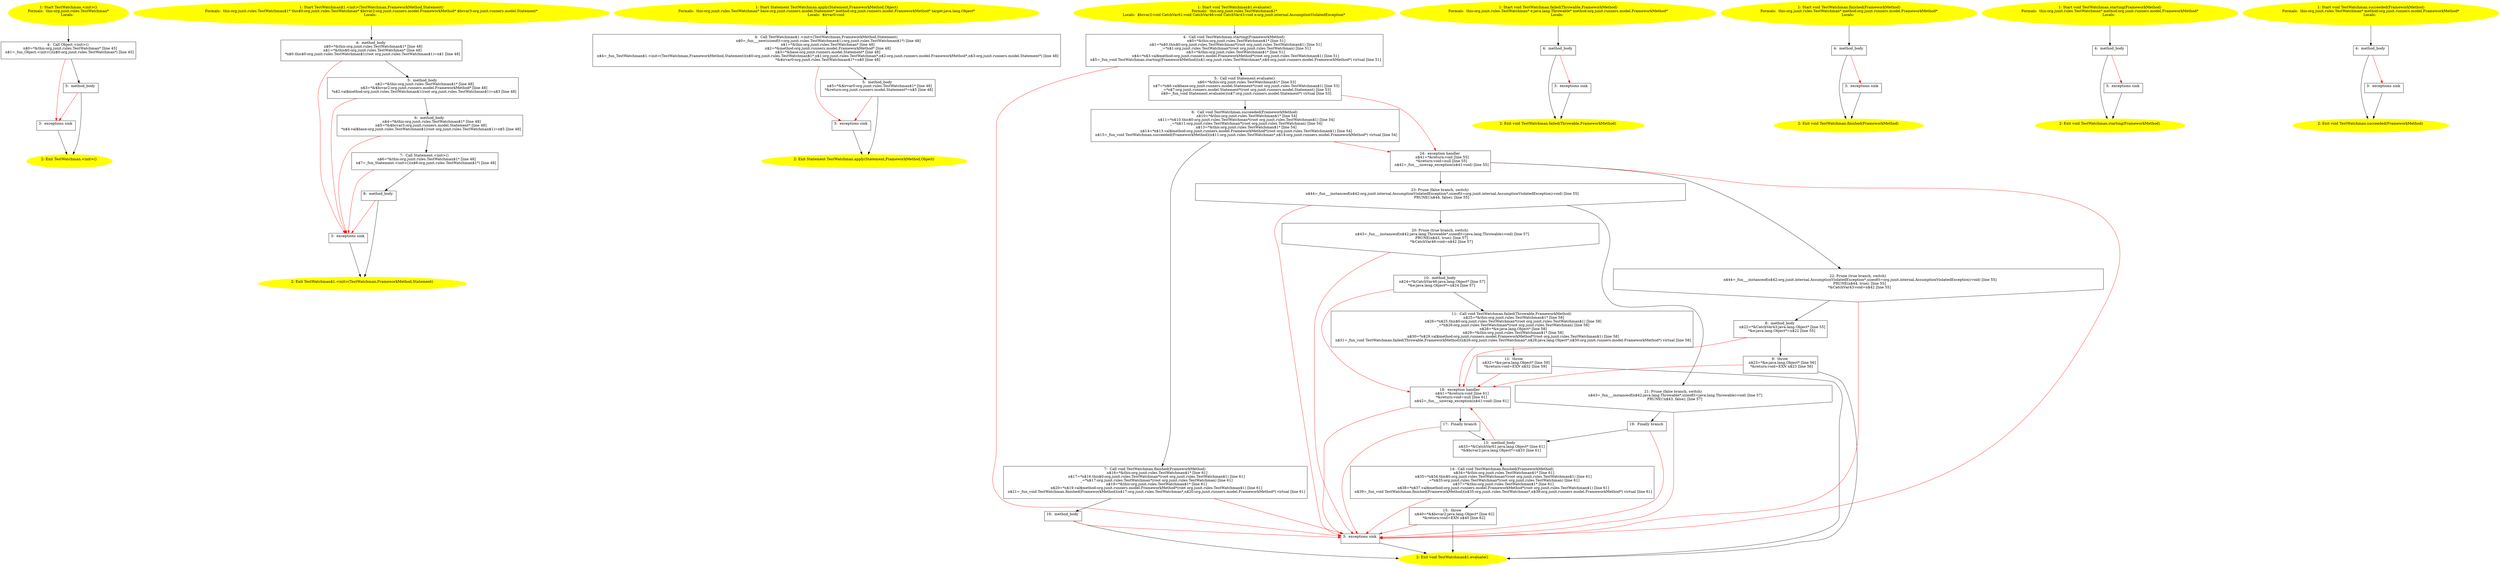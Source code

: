 /* @generated */
digraph cfg {
"org.junit.rules.TestWatchman.<init>().084f88961374d99ecfb2dfb4d00c2a41_1" [label="1: Start TestWatchman.<init>()\nFormals:  this:org.junit.rules.TestWatchman*\nLocals:  \n  " color=yellow style=filled]
	

	 "org.junit.rules.TestWatchman.<init>().084f88961374d99ecfb2dfb4d00c2a41_1" -> "org.junit.rules.TestWatchman.<init>().084f88961374d99ecfb2dfb4d00c2a41_4" ;
"org.junit.rules.TestWatchman.<init>().084f88961374d99ecfb2dfb4d00c2a41_2" [label="2: Exit TestWatchman.<init>() \n  " color=yellow style=filled]
	

"org.junit.rules.TestWatchman.<init>().084f88961374d99ecfb2dfb4d00c2a41_3" [label="3:  exceptions sink \n  " shape="box"]
	

	 "org.junit.rules.TestWatchman.<init>().084f88961374d99ecfb2dfb4d00c2a41_3" -> "org.junit.rules.TestWatchman.<init>().084f88961374d99ecfb2dfb4d00c2a41_2" ;
"org.junit.rules.TestWatchman.<init>().084f88961374d99ecfb2dfb4d00c2a41_4" [label="4:  Call Object.<init>() \n   n$0=*&this:org.junit.rules.TestWatchman* [line 45]\n  n$1=_fun_Object.<init>()(n$0:org.junit.rules.TestWatchman*) [line 45]\n " shape="box"]
	

	 "org.junit.rules.TestWatchman.<init>().084f88961374d99ecfb2dfb4d00c2a41_4" -> "org.junit.rules.TestWatchman.<init>().084f88961374d99ecfb2dfb4d00c2a41_5" ;
	 "org.junit.rules.TestWatchman.<init>().084f88961374d99ecfb2dfb4d00c2a41_4" -> "org.junit.rules.TestWatchman.<init>().084f88961374d99ecfb2dfb4d00c2a41_3" [color="red" ];
"org.junit.rules.TestWatchman.<init>().084f88961374d99ecfb2dfb4d00c2a41_5" [label="5:  method_body \n  " shape="box"]
	

	 "org.junit.rules.TestWatchman.<init>().084f88961374d99ecfb2dfb4d00c2a41_5" -> "org.junit.rules.TestWatchman.<init>().084f88961374d99ecfb2dfb4d00c2a41_2" ;
	 "org.junit.rules.TestWatchman.<init>().084f88961374d99ecfb2dfb4d00c2a41_5" -> "org.junit.rules.TestWatchman.<init>().084f88961374d99ecfb2dfb4d00c2a41_3" [color="red" ];
"org.junit.rules.TestWatchman$1.<init>(org.junit.rules.TestWatchman,org.junit.runners.model.Framework.6ad9d8ccc34576c62bf34e651a272c2e_1" [label="1: Start TestWatchman$1.<init>(TestWatchman,FrameworkMethod,Statement)\nFormals:  this:org.junit.rules.TestWatchman$1* this$0:org.junit.rules.TestWatchman* $bcvar2:org.junit.runners.model.FrameworkMethod* $bcvar3:org.junit.runners.model.Statement*\nLocals:  \n  " color=yellow style=filled]
	

	 "org.junit.rules.TestWatchman$1.<init>(org.junit.rules.TestWatchman,org.junit.runners.model.Framework.6ad9d8ccc34576c62bf34e651a272c2e_1" -> "org.junit.rules.TestWatchman$1.<init>(org.junit.rules.TestWatchman,org.junit.runners.model.Framework.6ad9d8ccc34576c62bf34e651a272c2e_4" ;
"org.junit.rules.TestWatchman$1.<init>(org.junit.rules.TestWatchman,org.junit.runners.model.Framework.6ad9d8ccc34576c62bf34e651a272c2e_2" [label="2: Exit TestWatchman$1.<init>(TestWatchman,FrameworkMethod,Statement) \n  " color=yellow style=filled]
	

"org.junit.rules.TestWatchman$1.<init>(org.junit.rules.TestWatchman,org.junit.runners.model.Framework.6ad9d8ccc34576c62bf34e651a272c2e_3" [label="3:  exceptions sink \n  " shape="box"]
	

	 "org.junit.rules.TestWatchman$1.<init>(org.junit.rules.TestWatchman,org.junit.runners.model.Framework.6ad9d8ccc34576c62bf34e651a272c2e_3" -> "org.junit.rules.TestWatchman$1.<init>(org.junit.rules.TestWatchman,org.junit.runners.model.Framework.6ad9d8ccc34576c62bf34e651a272c2e_2" ;
"org.junit.rules.TestWatchman$1.<init>(org.junit.rules.TestWatchman,org.junit.runners.model.Framework.6ad9d8ccc34576c62bf34e651a272c2e_4" [label="4:  method_body \n   n$0=*&this:org.junit.rules.TestWatchman$1* [line 48]\n  n$1=*&this$0:org.junit.rules.TestWatchman* [line 48]\n  *n$0.this$0:org.junit.rules.TestWatchman$1(root org.junit.rules.TestWatchman$1)=n$1 [line 48]\n " shape="box"]
	

	 "org.junit.rules.TestWatchman$1.<init>(org.junit.rules.TestWatchman,org.junit.runners.model.Framework.6ad9d8ccc34576c62bf34e651a272c2e_4" -> "org.junit.rules.TestWatchman$1.<init>(org.junit.rules.TestWatchman,org.junit.runners.model.Framework.6ad9d8ccc34576c62bf34e651a272c2e_5" ;
	 "org.junit.rules.TestWatchman$1.<init>(org.junit.rules.TestWatchman,org.junit.runners.model.Framework.6ad9d8ccc34576c62bf34e651a272c2e_4" -> "org.junit.rules.TestWatchman$1.<init>(org.junit.rules.TestWatchman,org.junit.runners.model.Framework.6ad9d8ccc34576c62bf34e651a272c2e_3" [color="red" ];
"org.junit.rules.TestWatchman$1.<init>(org.junit.rules.TestWatchman,org.junit.runners.model.Framework.6ad9d8ccc34576c62bf34e651a272c2e_5" [label="5:  method_body \n   n$2=*&this:org.junit.rules.TestWatchman$1* [line 48]\n  n$3=*&$bcvar2:org.junit.runners.model.FrameworkMethod* [line 48]\n  *n$2.val$method:org.junit.rules.TestWatchman$1(root org.junit.rules.TestWatchman$1)=n$3 [line 48]\n " shape="box"]
	

	 "org.junit.rules.TestWatchman$1.<init>(org.junit.rules.TestWatchman,org.junit.runners.model.Framework.6ad9d8ccc34576c62bf34e651a272c2e_5" -> "org.junit.rules.TestWatchman$1.<init>(org.junit.rules.TestWatchman,org.junit.runners.model.Framework.6ad9d8ccc34576c62bf34e651a272c2e_6" ;
	 "org.junit.rules.TestWatchman$1.<init>(org.junit.rules.TestWatchman,org.junit.runners.model.Framework.6ad9d8ccc34576c62bf34e651a272c2e_5" -> "org.junit.rules.TestWatchman$1.<init>(org.junit.rules.TestWatchman,org.junit.runners.model.Framework.6ad9d8ccc34576c62bf34e651a272c2e_3" [color="red" ];
"org.junit.rules.TestWatchman$1.<init>(org.junit.rules.TestWatchman,org.junit.runners.model.Framework.6ad9d8ccc34576c62bf34e651a272c2e_6" [label="6:  method_body \n   n$4=*&this:org.junit.rules.TestWatchman$1* [line 48]\n  n$5=*&$bcvar3:org.junit.runners.model.Statement* [line 48]\n  *n$4.val$base:org.junit.rules.TestWatchman$1(root org.junit.rules.TestWatchman$1)=n$5 [line 48]\n " shape="box"]
	

	 "org.junit.rules.TestWatchman$1.<init>(org.junit.rules.TestWatchman,org.junit.runners.model.Framework.6ad9d8ccc34576c62bf34e651a272c2e_6" -> "org.junit.rules.TestWatchman$1.<init>(org.junit.rules.TestWatchman,org.junit.runners.model.Framework.6ad9d8ccc34576c62bf34e651a272c2e_7" ;
	 "org.junit.rules.TestWatchman$1.<init>(org.junit.rules.TestWatchman,org.junit.runners.model.Framework.6ad9d8ccc34576c62bf34e651a272c2e_6" -> "org.junit.rules.TestWatchman$1.<init>(org.junit.rules.TestWatchman,org.junit.runners.model.Framework.6ad9d8ccc34576c62bf34e651a272c2e_3" [color="red" ];
"org.junit.rules.TestWatchman$1.<init>(org.junit.rules.TestWatchman,org.junit.runners.model.Framework.6ad9d8ccc34576c62bf34e651a272c2e_7" [label="7:  Call Statement.<init>() \n   n$6=*&this:org.junit.rules.TestWatchman$1* [line 48]\n  n$7=_fun_Statement.<init>()(n$6:org.junit.rules.TestWatchman$1*) [line 48]\n " shape="box"]
	

	 "org.junit.rules.TestWatchman$1.<init>(org.junit.rules.TestWatchman,org.junit.runners.model.Framework.6ad9d8ccc34576c62bf34e651a272c2e_7" -> "org.junit.rules.TestWatchman$1.<init>(org.junit.rules.TestWatchman,org.junit.runners.model.Framework.6ad9d8ccc34576c62bf34e651a272c2e_8" ;
	 "org.junit.rules.TestWatchman$1.<init>(org.junit.rules.TestWatchman,org.junit.runners.model.Framework.6ad9d8ccc34576c62bf34e651a272c2e_7" -> "org.junit.rules.TestWatchman$1.<init>(org.junit.rules.TestWatchman,org.junit.runners.model.Framework.6ad9d8ccc34576c62bf34e651a272c2e_3" [color="red" ];
"org.junit.rules.TestWatchman$1.<init>(org.junit.rules.TestWatchman,org.junit.runners.model.Framework.6ad9d8ccc34576c62bf34e651a272c2e_8" [label="8:  method_body \n  " shape="box"]
	

	 "org.junit.rules.TestWatchman$1.<init>(org.junit.rules.TestWatchman,org.junit.runners.model.Framework.6ad9d8ccc34576c62bf34e651a272c2e_8" -> "org.junit.rules.TestWatchman$1.<init>(org.junit.rules.TestWatchman,org.junit.runners.model.Framework.6ad9d8ccc34576c62bf34e651a272c2e_2" ;
	 "org.junit.rules.TestWatchman$1.<init>(org.junit.rules.TestWatchman,org.junit.runners.model.Framework.6ad9d8ccc34576c62bf34e651a272c2e_8" -> "org.junit.rules.TestWatchman$1.<init>(org.junit.rules.TestWatchman,org.junit.runners.model.Framework.6ad9d8ccc34576c62bf34e651a272c2e_3" [color="red" ];
"org.junit.rules.TestWatchman.apply(org.junit.runners.model.Statement,org.junit.runners.model.Framewo.5776e717fffd7d21b327eabfb11cf9f4_1" [label="1: Start Statement TestWatchman.apply(Statement,FrameworkMethod,Object)\nFormals:  this:org.junit.rules.TestWatchman* base:org.junit.runners.model.Statement* method:org.junit.runners.model.FrameworkMethod* target:java.lang.Object*\nLocals:  $irvar0:void \n  " color=yellow style=filled]
	

	 "org.junit.rules.TestWatchman.apply(org.junit.runners.model.Statement,org.junit.runners.model.Framewo.5776e717fffd7d21b327eabfb11cf9f4_1" -> "org.junit.rules.TestWatchman.apply(org.junit.runners.model.Statement,org.junit.runners.model.Framewo.5776e717fffd7d21b327eabfb11cf9f4_4" ;
"org.junit.rules.TestWatchman.apply(org.junit.runners.model.Statement,org.junit.runners.model.Framewo.5776e717fffd7d21b327eabfb11cf9f4_2" [label="2: Exit Statement TestWatchman.apply(Statement,FrameworkMethod,Object) \n  " color=yellow style=filled]
	

"org.junit.rules.TestWatchman.apply(org.junit.runners.model.Statement,org.junit.runners.model.Framewo.5776e717fffd7d21b327eabfb11cf9f4_3" [label="3:  exceptions sink \n  " shape="box"]
	

	 "org.junit.rules.TestWatchman.apply(org.junit.runners.model.Statement,org.junit.runners.model.Framewo.5776e717fffd7d21b327eabfb11cf9f4_3" -> "org.junit.rules.TestWatchman.apply(org.junit.runners.model.Statement,org.junit.runners.model.Framewo.5776e717fffd7d21b327eabfb11cf9f4_2" ;
"org.junit.rules.TestWatchman.apply(org.junit.runners.model.Statement,org.junit.runners.model.Framewo.5776e717fffd7d21b327eabfb11cf9f4_4" [label="4:  Call TestWatchman$1.<init>(TestWatchman,FrameworkMethod,Statement) \n   n$0=_fun___new(sizeof(t=org.junit.rules.TestWatchman$1):org.junit.rules.TestWatchman$1*) [line 48]\n  n$1=*&this:org.junit.rules.TestWatchman* [line 48]\n  n$2=*&method:org.junit.runners.model.FrameworkMethod* [line 48]\n  n$3=*&base:org.junit.runners.model.Statement* [line 48]\n  n$4=_fun_TestWatchman$1.<init>(TestWatchman,FrameworkMethod,Statement)(n$0:org.junit.rules.TestWatchman$1*,n$1:org.junit.rules.TestWatchman*,n$2:org.junit.runners.model.FrameworkMethod*,n$3:org.junit.runners.model.Statement*) [line 48]\n  *&$irvar0:org.junit.rules.TestWatchman$1*=n$0 [line 48]\n " shape="box"]
	

	 "org.junit.rules.TestWatchman.apply(org.junit.runners.model.Statement,org.junit.runners.model.Framewo.5776e717fffd7d21b327eabfb11cf9f4_4" -> "org.junit.rules.TestWatchman.apply(org.junit.runners.model.Statement,org.junit.runners.model.Framewo.5776e717fffd7d21b327eabfb11cf9f4_5" ;
	 "org.junit.rules.TestWatchman.apply(org.junit.runners.model.Statement,org.junit.runners.model.Framewo.5776e717fffd7d21b327eabfb11cf9f4_4" -> "org.junit.rules.TestWatchman.apply(org.junit.runners.model.Statement,org.junit.runners.model.Framewo.5776e717fffd7d21b327eabfb11cf9f4_3" [color="red" ];
"org.junit.rules.TestWatchman.apply(org.junit.runners.model.Statement,org.junit.runners.model.Framewo.5776e717fffd7d21b327eabfb11cf9f4_5" [label="5:  method_body \n   n$5=*&$irvar0:org.junit.rules.TestWatchman$1* [line 48]\n  *&return:org.junit.runners.model.Statement*=n$5 [line 48]\n " shape="box"]
	

	 "org.junit.rules.TestWatchman.apply(org.junit.runners.model.Statement,org.junit.runners.model.Framewo.5776e717fffd7d21b327eabfb11cf9f4_5" -> "org.junit.rules.TestWatchman.apply(org.junit.runners.model.Statement,org.junit.runners.model.Framewo.5776e717fffd7d21b327eabfb11cf9f4_2" ;
	 "org.junit.rules.TestWatchman.apply(org.junit.runners.model.Statement,org.junit.runners.model.Framewo.5776e717fffd7d21b327eabfb11cf9f4_5" -> "org.junit.rules.TestWatchman.apply(org.junit.runners.model.Statement,org.junit.runners.model.Framewo.5776e717fffd7d21b327eabfb11cf9f4_3" [color="red" ];
"org.junit.rules.TestWatchman$1.evaluate():void.026558d547cc88d49ee2a0748faa47e5_1" [label="1: Start void TestWatchman$1.evaluate()\nFormals:  this:org.junit.rules.TestWatchman$1*\nLocals:  $bcvar2:void CatchVar61:void CatchVar46:void CatchVar43:void e:org.junit.internal.AssumptionViolatedException* \n  " color=yellow style=filled]
	

	 "org.junit.rules.TestWatchman$1.evaluate():void.026558d547cc88d49ee2a0748faa47e5_1" -> "org.junit.rules.TestWatchman$1.evaluate():void.026558d547cc88d49ee2a0748faa47e5_4" ;
"org.junit.rules.TestWatchman$1.evaluate():void.026558d547cc88d49ee2a0748faa47e5_2" [label="2: Exit void TestWatchman$1.evaluate() \n  " color=yellow style=filled]
	

"org.junit.rules.TestWatchman$1.evaluate():void.026558d547cc88d49ee2a0748faa47e5_3" [label="3:  exceptions sink \n  " shape="box"]
	

	 "org.junit.rules.TestWatchman$1.evaluate():void.026558d547cc88d49ee2a0748faa47e5_3" -> "org.junit.rules.TestWatchman$1.evaluate():void.026558d547cc88d49ee2a0748faa47e5_2" ;
"org.junit.rules.TestWatchman$1.evaluate():void.026558d547cc88d49ee2a0748faa47e5_4" [label="4:  Call void TestWatchman.starting(FrameworkMethod) \n   n$0=*&this:org.junit.rules.TestWatchman$1* [line 51]\n  n$1=*n$0.this$0:org.junit.rules.TestWatchman*(root org.junit.rules.TestWatchman$1) [line 51]\n  _=*n$1:org.junit.rules.TestWatchman*(root org.junit.rules.TestWatchman) [line 51]\n  n$3=*&this:org.junit.rules.TestWatchman$1* [line 51]\n  n$4=*n$3.val$method:org.junit.runners.model.FrameworkMethod*(root org.junit.rules.TestWatchman$1) [line 51]\n  n$5=_fun_void TestWatchman.starting(FrameworkMethod)(n$1:org.junit.rules.TestWatchman*,n$4:org.junit.runners.model.FrameworkMethod*) virtual [line 51]\n " shape="box"]
	

	 "org.junit.rules.TestWatchman$1.evaluate():void.026558d547cc88d49ee2a0748faa47e5_4" -> "org.junit.rules.TestWatchman$1.evaluate():void.026558d547cc88d49ee2a0748faa47e5_5" ;
	 "org.junit.rules.TestWatchman$1.evaluate():void.026558d547cc88d49ee2a0748faa47e5_4" -> "org.junit.rules.TestWatchman$1.evaluate():void.026558d547cc88d49ee2a0748faa47e5_3" [color="red" ];
"org.junit.rules.TestWatchman$1.evaluate():void.026558d547cc88d49ee2a0748faa47e5_5" [label="5:  Call void Statement.evaluate() \n   n$6=*&this:org.junit.rules.TestWatchman$1* [line 53]\n  n$7=*n$6.val$base:org.junit.runners.model.Statement*(root org.junit.rules.TestWatchman$1) [line 53]\n  _=*n$7:org.junit.runners.model.Statement*(root org.junit.runners.model.Statement) [line 53]\n  n$9=_fun_void Statement.evaluate()(n$7:org.junit.runners.model.Statement*) virtual [line 53]\n " shape="box"]
	

	 "org.junit.rules.TestWatchman$1.evaluate():void.026558d547cc88d49ee2a0748faa47e5_5" -> "org.junit.rules.TestWatchman$1.evaluate():void.026558d547cc88d49ee2a0748faa47e5_6" ;
	 "org.junit.rules.TestWatchman$1.evaluate():void.026558d547cc88d49ee2a0748faa47e5_5" -> "org.junit.rules.TestWatchman$1.evaluate():void.026558d547cc88d49ee2a0748faa47e5_24" [color="red" ];
"org.junit.rules.TestWatchman$1.evaluate():void.026558d547cc88d49ee2a0748faa47e5_6" [label="6:  Call void TestWatchman.succeeded(FrameworkMethod) \n   n$10=*&this:org.junit.rules.TestWatchman$1* [line 54]\n  n$11=*n$10.this$0:org.junit.rules.TestWatchman*(root org.junit.rules.TestWatchman$1) [line 54]\n  _=*n$11:org.junit.rules.TestWatchman*(root org.junit.rules.TestWatchman) [line 54]\n  n$13=*&this:org.junit.rules.TestWatchman$1* [line 54]\n  n$14=*n$13.val$method:org.junit.runners.model.FrameworkMethod*(root org.junit.rules.TestWatchman$1) [line 54]\n  n$15=_fun_void TestWatchman.succeeded(FrameworkMethod)(n$11:org.junit.rules.TestWatchman*,n$14:org.junit.runners.model.FrameworkMethod*) virtual [line 54]\n " shape="box"]
	

	 "org.junit.rules.TestWatchman$1.evaluate():void.026558d547cc88d49ee2a0748faa47e5_6" -> "org.junit.rules.TestWatchman$1.evaluate():void.026558d547cc88d49ee2a0748faa47e5_7" ;
	 "org.junit.rules.TestWatchman$1.evaluate():void.026558d547cc88d49ee2a0748faa47e5_6" -> "org.junit.rules.TestWatchman$1.evaluate():void.026558d547cc88d49ee2a0748faa47e5_24" [color="red" ];
"org.junit.rules.TestWatchman$1.evaluate():void.026558d547cc88d49ee2a0748faa47e5_7" [label="7:  Call void TestWatchman.finished(FrameworkMethod) \n   n$16=*&this:org.junit.rules.TestWatchman$1* [line 61]\n  n$17=*n$16.this$0:org.junit.rules.TestWatchman*(root org.junit.rules.TestWatchman$1) [line 61]\n  _=*n$17:org.junit.rules.TestWatchman*(root org.junit.rules.TestWatchman) [line 61]\n  n$19=*&this:org.junit.rules.TestWatchman$1* [line 61]\n  n$20=*n$19.val$method:org.junit.runners.model.FrameworkMethod*(root org.junit.rules.TestWatchman$1) [line 61]\n  n$21=_fun_void TestWatchman.finished(FrameworkMethod)(n$17:org.junit.rules.TestWatchman*,n$20:org.junit.runners.model.FrameworkMethod*) virtual [line 61]\n " shape="box"]
	

	 "org.junit.rules.TestWatchman$1.evaluate():void.026558d547cc88d49ee2a0748faa47e5_7" -> "org.junit.rules.TestWatchman$1.evaluate():void.026558d547cc88d49ee2a0748faa47e5_16" ;
	 "org.junit.rules.TestWatchman$1.evaluate():void.026558d547cc88d49ee2a0748faa47e5_7" -> "org.junit.rules.TestWatchman$1.evaluate():void.026558d547cc88d49ee2a0748faa47e5_3" [color="red" ];
"org.junit.rules.TestWatchman$1.evaluate():void.026558d547cc88d49ee2a0748faa47e5_8" [label="8:  method_body \n   n$22=*&CatchVar43:java.lang.Object* [line 55]\n  *&e:java.lang.Object*=n$22 [line 55]\n " shape="box"]
	

	 "org.junit.rules.TestWatchman$1.evaluate():void.026558d547cc88d49ee2a0748faa47e5_8" -> "org.junit.rules.TestWatchman$1.evaluate():void.026558d547cc88d49ee2a0748faa47e5_9" ;
	 "org.junit.rules.TestWatchman$1.evaluate():void.026558d547cc88d49ee2a0748faa47e5_8" -> "org.junit.rules.TestWatchman$1.evaluate():void.026558d547cc88d49ee2a0748faa47e5_18" [color="red" ];
"org.junit.rules.TestWatchman$1.evaluate():void.026558d547cc88d49ee2a0748faa47e5_9" [label="9:  throw \n   n$23=*&e:java.lang.Object* [line 56]\n  *&return:void=EXN n$23 [line 56]\n " shape="box"]
	

	 "org.junit.rules.TestWatchman$1.evaluate():void.026558d547cc88d49ee2a0748faa47e5_9" -> "org.junit.rules.TestWatchman$1.evaluate():void.026558d547cc88d49ee2a0748faa47e5_2" ;
	 "org.junit.rules.TestWatchman$1.evaluate():void.026558d547cc88d49ee2a0748faa47e5_9" -> "org.junit.rules.TestWatchman$1.evaluate():void.026558d547cc88d49ee2a0748faa47e5_18" [color="red" ];
"org.junit.rules.TestWatchman$1.evaluate():void.026558d547cc88d49ee2a0748faa47e5_10" [label="10:  method_body \n   n$24=*&CatchVar46:java.lang.Object* [line 57]\n  *&e:java.lang.Object*=n$24 [line 57]\n " shape="box"]
	

	 "org.junit.rules.TestWatchman$1.evaluate():void.026558d547cc88d49ee2a0748faa47e5_10" -> "org.junit.rules.TestWatchman$1.evaluate():void.026558d547cc88d49ee2a0748faa47e5_11" ;
	 "org.junit.rules.TestWatchman$1.evaluate():void.026558d547cc88d49ee2a0748faa47e5_10" -> "org.junit.rules.TestWatchman$1.evaluate():void.026558d547cc88d49ee2a0748faa47e5_18" [color="red" ];
"org.junit.rules.TestWatchman$1.evaluate():void.026558d547cc88d49ee2a0748faa47e5_11" [label="11:  Call void TestWatchman.failed(Throwable,FrameworkMethod) \n   n$25=*&this:org.junit.rules.TestWatchman$1* [line 58]\n  n$26=*n$25.this$0:org.junit.rules.TestWatchman*(root org.junit.rules.TestWatchman$1) [line 58]\n  _=*n$26:org.junit.rules.TestWatchman*(root org.junit.rules.TestWatchman) [line 58]\n  n$28=*&e:java.lang.Object* [line 58]\n  n$29=*&this:org.junit.rules.TestWatchman$1* [line 58]\n  n$30=*n$29.val$method:org.junit.runners.model.FrameworkMethod*(root org.junit.rules.TestWatchman$1) [line 58]\n  n$31=_fun_void TestWatchman.failed(Throwable,FrameworkMethod)(n$26:org.junit.rules.TestWatchman*,n$28:java.lang.Object*,n$30:org.junit.runners.model.FrameworkMethod*) virtual [line 58]\n " shape="box"]
	

	 "org.junit.rules.TestWatchman$1.evaluate():void.026558d547cc88d49ee2a0748faa47e5_11" -> "org.junit.rules.TestWatchman$1.evaluate():void.026558d547cc88d49ee2a0748faa47e5_12" ;
	 "org.junit.rules.TestWatchman$1.evaluate():void.026558d547cc88d49ee2a0748faa47e5_11" -> "org.junit.rules.TestWatchman$1.evaluate():void.026558d547cc88d49ee2a0748faa47e5_18" [color="red" ];
"org.junit.rules.TestWatchman$1.evaluate():void.026558d547cc88d49ee2a0748faa47e5_12" [label="12:  throw \n   n$32=*&e:java.lang.Object* [line 59]\n  *&return:void=EXN n$32 [line 59]\n " shape="box"]
	

	 "org.junit.rules.TestWatchman$1.evaluate():void.026558d547cc88d49ee2a0748faa47e5_12" -> "org.junit.rules.TestWatchman$1.evaluate():void.026558d547cc88d49ee2a0748faa47e5_2" ;
	 "org.junit.rules.TestWatchman$1.evaluate():void.026558d547cc88d49ee2a0748faa47e5_12" -> "org.junit.rules.TestWatchman$1.evaluate():void.026558d547cc88d49ee2a0748faa47e5_18" [color="red" ];
"org.junit.rules.TestWatchman$1.evaluate():void.026558d547cc88d49ee2a0748faa47e5_13" [label="13:  method_body \n   n$33=*&CatchVar61:java.lang.Object* [line 61]\n  *&$bcvar2:java.lang.Object*=n$33 [line 61]\n " shape="box"]
	

	 "org.junit.rules.TestWatchman$1.evaluate():void.026558d547cc88d49ee2a0748faa47e5_13" -> "org.junit.rules.TestWatchman$1.evaluate():void.026558d547cc88d49ee2a0748faa47e5_14" ;
	 "org.junit.rules.TestWatchman$1.evaluate():void.026558d547cc88d49ee2a0748faa47e5_13" -> "org.junit.rules.TestWatchman$1.evaluate():void.026558d547cc88d49ee2a0748faa47e5_18" [color="red" ];
"org.junit.rules.TestWatchman$1.evaluate():void.026558d547cc88d49ee2a0748faa47e5_14" [label="14:  Call void TestWatchman.finished(FrameworkMethod) \n   n$34=*&this:org.junit.rules.TestWatchman$1* [line 61]\n  n$35=*n$34.this$0:org.junit.rules.TestWatchman*(root org.junit.rules.TestWatchman$1) [line 61]\n  _=*n$35:org.junit.rules.TestWatchman*(root org.junit.rules.TestWatchman) [line 61]\n  n$37=*&this:org.junit.rules.TestWatchman$1* [line 61]\n  n$38=*n$37.val$method:org.junit.runners.model.FrameworkMethod*(root org.junit.rules.TestWatchman$1) [line 61]\n  n$39=_fun_void TestWatchman.finished(FrameworkMethod)(n$35:org.junit.rules.TestWatchman*,n$38:org.junit.runners.model.FrameworkMethod*) virtual [line 61]\n " shape="box"]
	

	 "org.junit.rules.TestWatchman$1.evaluate():void.026558d547cc88d49ee2a0748faa47e5_14" -> "org.junit.rules.TestWatchman$1.evaluate():void.026558d547cc88d49ee2a0748faa47e5_15" ;
	 "org.junit.rules.TestWatchman$1.evaluate():void.026558d547cc88d49ee2a0748faa47e5_14" -> "org.junit.rules.TestWatchman$1.evaluate():void.026558d547cc88d49ee2a0748faa47e5_3" [color="red" ];
"org.junit.rules.TestWatchman$1.evaluate():void.026558d547cc88d49ee2a0748faa47e5_15" [label="15:  throw \n   n$40=*&$bcvar2:java.lang.Object* [line 62]\n  *&return:void=EXN n$40 [line 62]\n " shape="box"]
	

	 "org.junit.rules.TestWatchman$1.evaluate():void.026558d547cc88d49ee2a0748faa47e5_15" -> "org.junit.rules.TestWatchman$1.evaluate():void.026558d547cc88d49ee2a0748faa47e5_2" ;
	 "org.junit.rules.TestWatchman$1.evaluate():void.026558d547cc88d49ee2a0748faa47e5_15" -> "org.junit.rules.TestWatchman$1.evaluate():void.026558d547cc88d49ee2a0748faa47e5_3" [color="red" ];
"org.junit.rules.TestWatchman$1.evaluate():void.026558d547cc88d49ee2a0748faa47e5_16" [label="16:  method_body \n  " shape="box"]
	

	 "org.junit.rules.TestWatchman$1.evaluate():void.026558d547cc88d49ee2a0748faa47e5_16" -> "org.junit.rules.TestWatchman$1.evaluate():void.026558d547cc88d49ee2a0748faa47e5_2" ;
	 "org.junit.rules.TestWatchman$1.evaluate():void.026558d547cc88d49ee2a0748faa47e5_16" -> "org.junit.rules.TestWatchman$1.evaluate():void.026558d547cc88d49ee2a0748faa47e5_3" [color="red" ];
"org.junit.rules.TestWatchman$1.evaluate():void.026558d547cc88d49ee2a0748faa47e5_17" [label="17:  Finally branch \n  " shape="box"]
	

	 "org.junit.rules.TestWatchman$1.evaluate():void.026558d547cc88d49ee2a0748faa47e5_17" -> "org.junit.rules.TestWatchman$1.evaluate():void.026558d547cc88d49ee2a0748faa47e5_13" ;
	 "org.junit.rules.TestWatchman$1.evaluate():void.026558d547cc88d49ee2a0748faa47e5_17" -> "org.junit.rules.TestWatchman$1.evaluate():void.026558d547cc88d49ee2a0748faa47e5_3" [color="red" ];
"org.junit.rules.TestWatchman$1.evaluate():void.026558d547cc88d49ee2a0748faa47e5_18" [label="18:  exception handler \n   n$41=*&return:void [line 61]\n  *&return:void=null [line 61]\n  n$42=_fun___unwrap_exception(n$41:void) [line 61]\n " shape="box"]
	

	 "org.junit.rules.TestWatchman$1.evaluate():void.026558d547cc88d49ee2a0748faa47e5_18" -> "org.junit.rules.TestWatchman$1.evaluate():void.026558d547cc88d49ee2a0748faa47e5_17" ;
	 "org.junit.rules.TestWatchman$1.evaluate():void.026558d547cc88d49ee2a0748faa47e5_18" -> "org.junit.rules.TestWatchman$1.evaluate():void.026558d547cc88d49ee2a0748faa47e5_3" [color="red" ];
"org.junit.rules.TestWatchman$1.evaluate():void.026558d547cc88d49ee2a0748faa47e5_19" [label="19:  Finally branch \n  " shape="box"]
	

	 "org.junit.rules.TestWatchman$1.evaluate():void.026558d547cc88d49ee2a0748faa47e5_19" -> "org.junit.rules.TestWatchman$1.evaluate():void.026558d547cc88d49ee2a0748faa47e5_13" ;
	 "org.junit.rules.TestWatchman$1.evaluate():void.026558d547cc88d49ee2a0748faa47e5_19" -> "org.junit.rules.TestWatchman$1.evaluate():void.026558d547cc88d49ee2a0748faa47e5_3" [color="red" ];
"org.junit.rules.TestWatchman$1.evaluate():void.026558d547cc88d49ee2a0748faa47e5_20" [label="20: Prune (true branch, switch) \n   n$43=_fun___instanceof(n$42:java.lang.Throwable*,sizeof(t=java.lang.Throwable):void) [line 57]\n  PRUNE(n$43, true); [line 57]\n  *&CatchVar46:void=n$42 [line 57]\n " shape="invhouse"]
	

	 "org.junit.rules.TestWatchman$1.evaluate():void.026558d547cc88d49ee2a0748faa47e5_20" -> "org.junit.rules.TestWatchman$1.evaluate():void.026558d547cc88d49ee2a0748faa47e5_10" ;
	 "org.junit.rules.TestWatchman$1.evaluate():void.026558d547cc88d49ee2a0748faa47e5_20" -> "org.junit.rules.TestWatchman$1.evaluate():void.026558d547cc88d49ee2a0748faa47e5_3" [color="red" ];
"org.junit.rules.TestWatchman$1.evaluate():void.026558d547cc88d49ee2a0748faa47e5_21" [label="21: Prune (false branch, switch) \n   n$43=_fun___instanceof(n$42:java.lang.Throwable*,sizeof(t=java.lang.Throwable):void) [line 57]\n  PRUNE(!n$43, false); [line 57]\n " shape="invhouse"]
	

	 "org.junit.rules.TestWatchman$1.evaluate():void.026558d547cc88d49ee2a0748faa47e5_21" -> "org.junit.rules.TestWatchman$1.evaluate():void.026558d547cc88d49ee2a0748faa47e5_19" ;
	 "org.junit.rules.TestWatchman$1.evaluate():void.026558d547cc88d49ee2a0748faa47e5_21" -> "org.junit.rules.TestWatchman$1.evaluate():void.026558d547cc88d49ee2a0748faa47e5_3" [color="red" ];
"org.junit.rules.TestWatchman$1.evaluate():void.026558d547cc88d49ee2a0748faa47e5_22" [label="22: Prune (true branch, switch) \n   n$44=_fun___instanceof(n$42:org.junit.internal.AssumptionViolatedException*,sizeof(t=org.junit.internal.AssumptionViolatedException):void) [line 55]\n  PRUNE(n$44, true); [line 55]\n  *&CatchVar43:void=n$42 [line 55]\n " shape="invhouse"]
	

	 "org.junit.rules.TestWatchman$1.evaluate():void.026558d547cc88d49ee2a0748faa47e5_22" -> "org.junit.rules.TestWatchman$1.evaluate():void.026558d547cc88d49ee2a0748faa47e5_8" ;
	 "org.junit.rules.TestWatchman$1.evaluate():void.026558d547cc88d49ee2a0748faa47e5_22" -> "org.junit.rules.TestWatchman$1.evaluate():void.026558d547cc88d49ee2a0748faa47e5_3" [color="red" ];
"org.junit.rules.TestWatchman$1.evaluate():void.026558d547cc88d49ee2a0748faa47e5_23" [label="23: Prune (false branch, switch) \n   n$44=_fun___instanceof(n$42:org.junit.internal.AssumptionViolatedException*,sizeof(t=org.junit.internal.AssumptionViolatedException):void) [line 55]\n  PRUNE(!n$44, false); [line 55]\n " shape="invhouse"]
	

	 "org.junit.rules.TestWatchman$1.evaluate():void.026558d547cc88d49ee2a0748faa47e5_23" -> "org.junit.rules.TestWatchman$1.evaluate():void.026558d547cc88d49ee2a0748faa47e5_20" ;
	 "org.junit.rules.TestWatchman$1.evaluate():void.026558d547cc88d49ee2a0748faa47e5_23" -> "org.junit.rules.TestWatchman$1.evaluate():void.026558d547cc88d49ee2a0748faa47e5_21" ;
	 "org.junit.rules.TestWatchman$1.evaluate():void.026558d547cc88d49ee2a0748faa47e5_23" -> "org.junit.rules.TestWatchman$1.evaluate():void.026558d547cc88d49ee2a0748faa47e5_3" [color="red" ];
"org.junit.rules.TestWatchman$1.evaluate():void.026558d547cc88d49ee2a0748faa47e5_24" [label="24:  exception handler \n   n$41=*&return:void [line 55]\n  *&return:void=null [line 55]\n  n$42=_fun___unwrap_exception(n$41:void) [line 55]\n " shape="box"]
	

	 "org.junit.rules.TestWatchman$1.evaluate():void.026558d547cc88d49ee2a0748faa47e5_24" -> "org.junit.rules.TestWatchman$1.evaluate():void.026558d547cc88d49ee2a0748faa47e5_22" ;
	 "org.junit.rules.TestWatchman$1.evaluate():void.026558d547cc88d49ee2a0748faa47e5_24" -> "org.junit.rules.TestWatchman$1.evaluate():void.026558d547cc88d49ee2a0748faa47e5_23" ;
	 "org.junit.rules.TestWatchman$1.evaluate():void.026558d547cc88d49ee2a0748faa47e5_24" -> "org.junit.rules.TestWatchman$1.evaluate():void.026558d547cc88d49ee2a0748faa47e5_3" [color="red" ];
"org.junit.rules.TestWatchman.failed(java.lang.Throwable,org.junit.runners.model.FrameworkMethod):voi.305c0ea686d799ba9ae40d85a7c57b69_1" [label="1: Start void TestWatchman.failed(Throwable,FrameworkMethod)\nFormals:  this:org.junit.rules.TestWatchman* e:java.lang.Throwable* method:org.junit.runners.model.FrameworkMethod*\nLocals:  \n  " color=yellow style=filled]
	

	 "org.junit.rules.TestWatchman.failed(java.lang.Throwable,org.junit.runners.model.FrameworkMethod):voi.305c0ea686d799ba9ae40d85a7c57b69_1" -> "org.junit.rules.TestWatchman.failed(java.lang.Throwable,org.junit.runners.model.FrameworkMethod):voi.305c0ea686d799ba9ae40d85a7c57b69_4" ;
"org.junit.rules.TestWatchman.failed(java.lang.Throwable,org.junit.runners.model.FrameworkMethod):voi.305c0ea686d799ba9ae40d85a7c57b69_2" [label="2: Exit void TestWatchman.failed(Throwable,FrameworkMethod) \n  " color=yellow style=filled]
	

"org.junit.rules.TestWatchman.failed(java.lang.Throwable,org.junit.runners.model.FrameworkMethod):voi.305c0ea686d799ba9ae40d85a7c57b69_3" [label="3:  exceptions sink \n  " shape="box"]
	

	 "org.junit.rules.TestWatchman.failed(java.lang.Throwable,org.junit.runners.model.FrameworkMethod):voi.305c0ea686d799ba9ae40d85a7c57b69_3" -> "org.junit.rules.TestWatchman.failed(java.lang.Throwable,org.junit.runners.model.FrameworkMethod):voi.305c0ea686d799ba9ae40d85a7c57b69_2" ;
"org.junit.rules.TestWatchman.failed(java.lang.Throwable,org.junit.runners.model.FrameworkMethod):voi.305c0ea686d799ba9ae40d85a7c57b69_4" [label="4:  method_body \n  " shape="box"]
	

	 "org.junit.rules.TestWatchman.failed(java.lang.Throwable,org.junit.runners.model.FrameworkMethod):voi.305c0ea686d799ba9ae40d85a7c57b69_4" -> "org.junit.rules.TestWatchman.failed(java.lang.Throwable,org.junit.runners.model.FrameworkMethod):voi.305c0ea686d799ba9ae40d85a7c57b69_2" ;
	 "org.junit.rules.TestWatchman.failed(java.lang.Throwable,org.junit.runners.model.FrameworkMethod):voi.305c0ea686d799ba9ae40d85a7c57b69_4" -> "org.junit.rules.TestWatchman.failed(java.lang.Throwable,org.junit.runners.model.FrameworkMethod):voi.305c0ea686d799ba9ae40d85a7c57b69_3" [color="red" ];
"org.junit.rules.TestWatchman.finished(org.junit.runners.model.FrameworkMethod):void.d2524f4eaf6801933e3ee20135657787_1" [label="1: Start void TestWatchman.finished(FrameworkMethod)\nFormals:  this:org.junit.rules.TestWatchman* method:org.junit.runners.model.FrameworkMethod*\nLocals:  \n  " color=yellow style=filled]
	

	 "org.junit.rules.TestWatchman.finished(org.junit.runners.model.FrameworkMethod):void.d2524f4eaf6801933e3ee20135657787_1" -> "org.junit.rules.TestWatchman.finished(org.junit.runners.model.FrameworkMethod):void.d2524f4eaf6801933e3ee20135657787_4" ;
"org.junit.rules.TestWatchman.finished(org.junit.runners.model.FrameworkMethod):void.d2524f4eaf6801933e3ee20135657787_2" [label="2: Exit void TestWatchman.finished(FrameworkMethod) \n  " color=yellow style=filled]
	

"org.junit.rules.TestWatchman.finished(org.junit.runners.model.FrameworkMethod):void.d2524f4eaf6801933e3ee20135657787_3" [label="3:  exceptions sink \n  " shape="box"]
	

	 "org.junit.rules.TestWatchman.finished(org.junit.runners.model.FrameworkMethod):void.d2524f4eaf6801933e3ee20135657787_3" -> "org.junit.rules.TestWatchman.finished(org.junit.runners.model.FrameworkMethod):void.d2524f4eaf6801933e3ee20135657787_2" ;
"org.junit.rules.TestWatchman.finished(org.junit.runners.model.FrameworkMethod):void.d2524f4eaf6801933e3ee20135657787_4" [label="4:  method_body \n  " shape="box"]
	

	 "org.junit.rules.TestWatchman.finished(org.junit.runners.model.FrameworkMethod):void.d2524f4eaf6801933e3ee20135657787_4" -> "org.junit.rules.TestWatchman.finished(org.junit.runners.model.FrameworkMethod):void.d2524f4eaf6801933e3ee20135657787_2" ;
	 "org.junit.rules.TestWatchman.finished(org.junit.runners.model.FrameworkMethod):void.d2524f4eaf6801933e3ee20135657787_4" -> "org.junit.rules.TestWatchman.finished(org.junit.runners.model.FrameworkMethod):void.d2524f4eaf6801933e3ee20135657787_3" [color="red" ];
"org.junit.rules.TestWatchman.starting(org.junit.runners.model.FrameworkMethod):void.400aadd16650002fb00c89af72ec6105_1" [label="1: Start void TestWatchman.starting(FrameworkMethod)\nFormals:  this:org.junit.rules.TestWatchman* method:org.junit.runners.model.FrameworkMethod*\nLocals:  \n  " color=yellow style=filled]
	

	 "org.junit.rules.TestWatchman.starting(org.junit.runners.model.FrameworkMethod):void.400aadd16650002fb00c89af72ec6105_1" -> "org.junit.rules.TestWatchman.starting(org.junit.runners.model.FrameworkMethod):void.400aadd16650002fb00c89af72ec6105_4" ;
"org.junit.rules.TestWatchman.starting(org.junit.runners.model.FrameworkMethod):void.400aadd16650002fb00c89af72ec6105_2" [label="2: Exit void TestWatchman.starting(FrameworkMethod) \n  " color=yellow style=filled]
	

"org.junit.rules.TestWatchman.starting(org.junit.runners.model.FrameworkMethod):void.400aadd16650002fb00c89af72ec6105_3" [label="3:  exceptions sink \n  " shape="box"]
	

	 "org.junit.rules.TestWatchman.starting(org.junit.runners.model.FrameworkMethod):void.400aadd16650002fb00c89af72ec6105_3" -> "org.junit.rules.TestWatchman.starting(org.junit.runners.model.FrameworkMethod):void.400aadd16650002fb00c89af72ec6105_2" ;
"org.junit.rules.TestWatchman.starting(org.junit.runners.model.FrameworkMethod):void.400aadd16650002fb00c89af72ec6105_4" [label="4:  method_body \n  " shape="box"]
	

	 "org.junit.rules.TestWatchman.starting(org.junit.runners.model.FrameworkMethod):void.400aadd16650002fb00c89af72ec6105_4" -> "org.junit.rules.TestWatchman.starting(org.junit.runners.model.FrameworkMethod):void.400aadd16650002fb00c89af72ec6105_2" ;
	 "org.junit.rules.TestWatchman.starting(org.junit.runners.model.FrameworkMethod):void.400aadd16650002fb00c89af72ec6105_4" -> "org.junit.rules.TestWatchman.starting(org.junit.runners.model.FrameworkMethod):void.400aadd16650002fb00c89af72ec6105_3" [color="red" ];
"org.junit.rules.TestWatchman.succeeded(org.junit.runners.model.FrameworkMethod):void.ae83cbb66ad452b59ba50e9d8e213802_1" [label="1: Start void TestWatchman.succeeded(FrameworkMethod)\nFormals:  this:org.junit.rules.TestWatchman* method:org.junit.runners.model.FrameworkMethod*\nLocals:  \n  " color=yellow style=filled]
	

	 "org.junit.rules.TestWatchman.succeeded(org.junit.runners.model.FrameworkMethod):void.ae83cbb66ad452b59ba50e9d8e213802_1" -> "org.junit.rules.TestWatchman.succeeded(org.junit.runners.model.FrameworkMethod):void.ae83cbb66ad452b59ba50e9d8e213802_4" ;
"org.junit.rules.TestWatchman.succeeded(org.junit.runners.model.FrameworkMethod):void.ae83cbb66ad452b59ba50e9d8e213802_2" [label="2: Exit void TestWatchman.succeeded(FrameworkMethod) \n  " color=yellow style=filled]
	

"org.junit.rules.TestWatchman.succeeded(org.junit.runners.model.FrameworkMethod):void.ae83cbb66ad452b59ba50e9d8e213802_3" [label="3:  exceptions sink \n  " shape="box"]
	

	 "org.junit.rules.TestWatchman.succeeded(org.junit.runners.model.FrameworkMethod):void.ae83cbb66ad452b59ba50e9d8e213802_3" -> "org.junit.rules.TestWatchman.succeeded(org.junit.runners.model.FrameworkMethod):void.ae83cbb66ad452b59ba50e9d8e213802_2" ;
"org.junit.rules.TestWatchman.succeeded(org.junit.runners.model.FrameworkMethod):void.ae83cbb66ad452b59ba50e9d8e213802_4" [label="4:  method_body \n  " shape="box"]
	

	 "org.junit.rules.TestWatchman.succeeded(org.junit.runners.model.FrameworkMethod):void.ae83cbb66ad452b59ba50e9d8e213802_4" -> "org.junit.rules.TestWatchman.succeeded(org.junit.runners.model.FrameworkMethod):void.ae83cbb66ad452b59ba50e9d8e213802_2" ;
	 "org.junit.rules.TestWatchman.succeeded(org.junit.runners.model.FrameworkMethod):void.ae83cbb66ad452b59ba50e9d8e213802_4" -> "org.junit.rules.TestWatchman.succeeded(org.junit.runners.model.FrameworkMethod):void.ae83cbb66ad452b59ba50e9d8e213802_3" [color="red" ];
}
